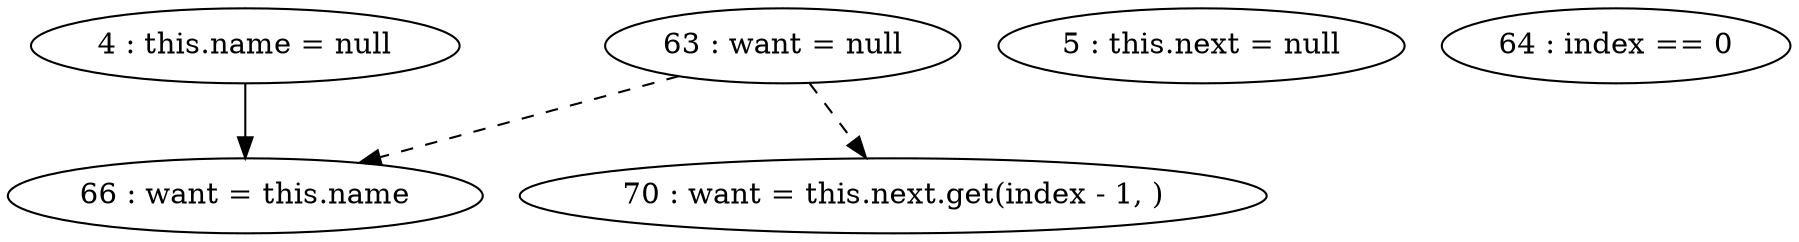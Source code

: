 digraph G {
"4 : this.name = null"
"4 : this.name = null" -> "66 : want = this.name"
"5 : this.next = null"
"63 : want = null"
"63 : want = null" -> "70 : want = this.next.get(index - 1, )" [style=dashed]
"63 : want = null" -> "66 : want = this.name" [style=dashed]
"64 : index == 0"
"66 : want = this.name"
"70 : want = this.next.get(index - 1, )"
}